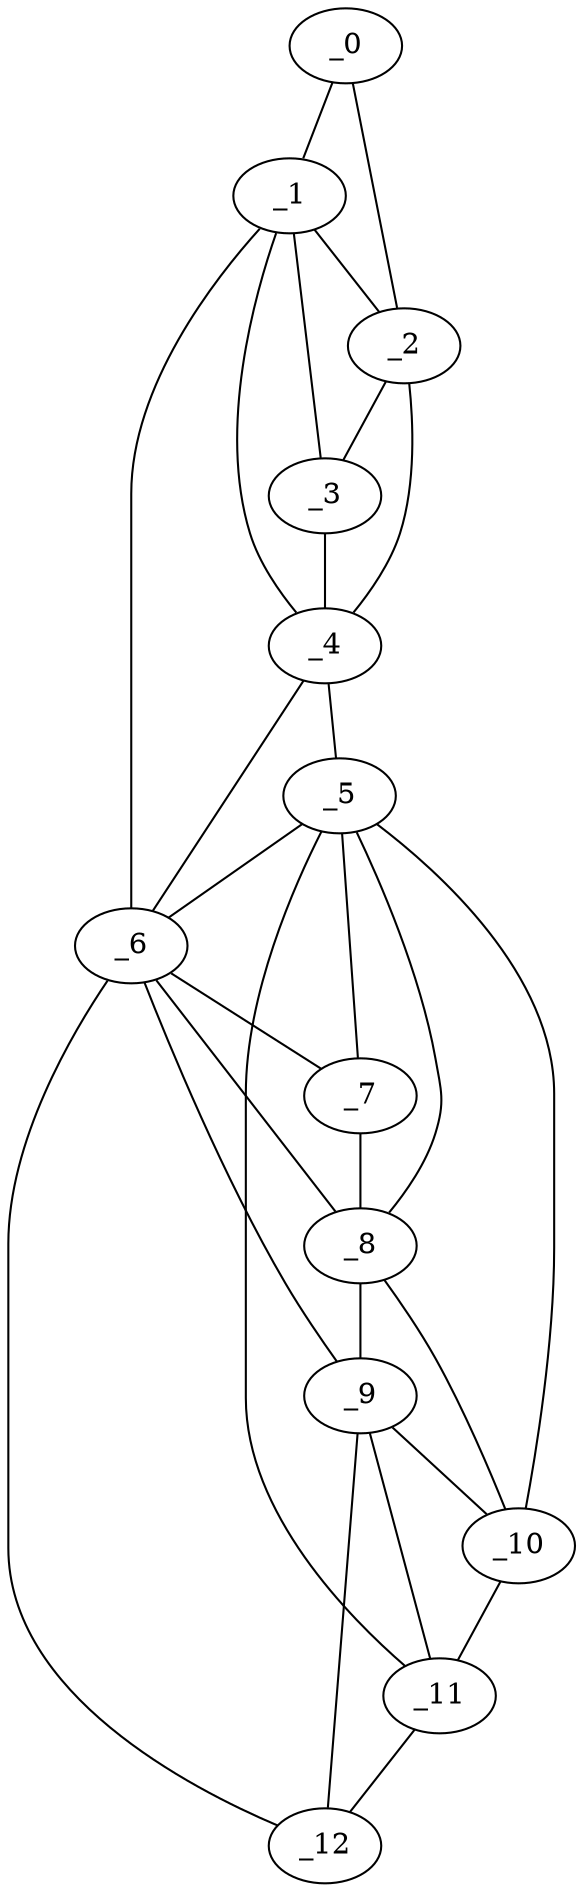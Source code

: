 graph "obj44__330.gxl" {
	_0	 [x=5,
		y=67];
	_1	 [x=16,
		y=75];
	_0 -- _1	 [valence=1];
	_2	 [x=17,
		y=60];
	_0 -- _2	 [valence=1];
	_1 -- _2	 [valence=2];
	_3	 [x=25,
		y=58];
	_1 -- _3	 [valence=2];
	_4	 [x=37,
		y=54];
	_1 -- _4	 [valence=1];
	_6	 [x=62,
		y=66];
	_1 -- _6	 [valence=1];
	_2 -- _3	 [valence=1];
	_2 -- _4	 [valence=1];
	_3 -- _4	 [valence=2];
	_5	 [x=48,
		y=52];
	_4 -- _5	 [valence=1];
	_4 -- _6	 [valence=2];
	_5 -- _6	 [valence=2];
	_7	 [x=64,
		y=53];
	_5 -- _7	 [valence=2];
	_8	 [x=79,
		y=51];
	_5 -- _8	 [valence=2];
	_10	 [x=93,
		y=48];
	_5 -- _10	 [valence=2];
	_11	 [x=117,
		y=45];
	_5 -- _11	 [valence=1];
	_6 -- _7	 [valence=2];
	_6 -- _8	 [valence=2];
	_9	 [x=89,
		y=57];
	_6 -- _9	 [valence=2];
	_12	 [x=126,
		y=45];
	_6 -- _12	 [valence=1];
	_7 -- _8	 [valence=1];
	_8 -- _9	 [valence=2];
	_8 -- _10	 [valence=2];
	_9 -- _10	 [valence=2];
	_9 -- _11	 [valence=2];
	_9 -- _12	 [valence=1];
	_10 -- _11	 [valence=2];
	_11 -- _12	 [valence=1];
}
